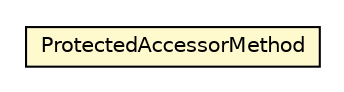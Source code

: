 #!/usr/local/bin/dot
#
# Class diagram 
# Generated by UMLGraph version 5.1 (http://www.umlgraph.org/)
#

digraph G {
	edge [fontname="Helvetica",fontsize=10,labelfontname="Helvetica",labelfontsize=10];
	node [fontname="Helvetica",fontsize=10,shape=plaintext];
	nodesep=0.25;
	ranksep=0.5;
	// org.androidtransfuse.gen.invocationBuilder.ProtectedAccessorMethod
	c139039 [label=<<table title="org.androidtransfuse.gen.invocationBuilder.ProtectedAccessorMethod" border="0" cellborder="1" cellspacing="0" cellpadding="2" port="p" bgcolor="lemonChiffon" href="./ProtectedAccessorMethod.html">
		<tr><td><table border="0" cellspacing="0" cellpadding="1">
<tr><td align="center" balign="center"> ProtectedAccessorMethod </td></tr>
		</table></td></tr>
		</table>>, fontname="Helvetica", fontcolor="black", fontsize=10.0];
}


